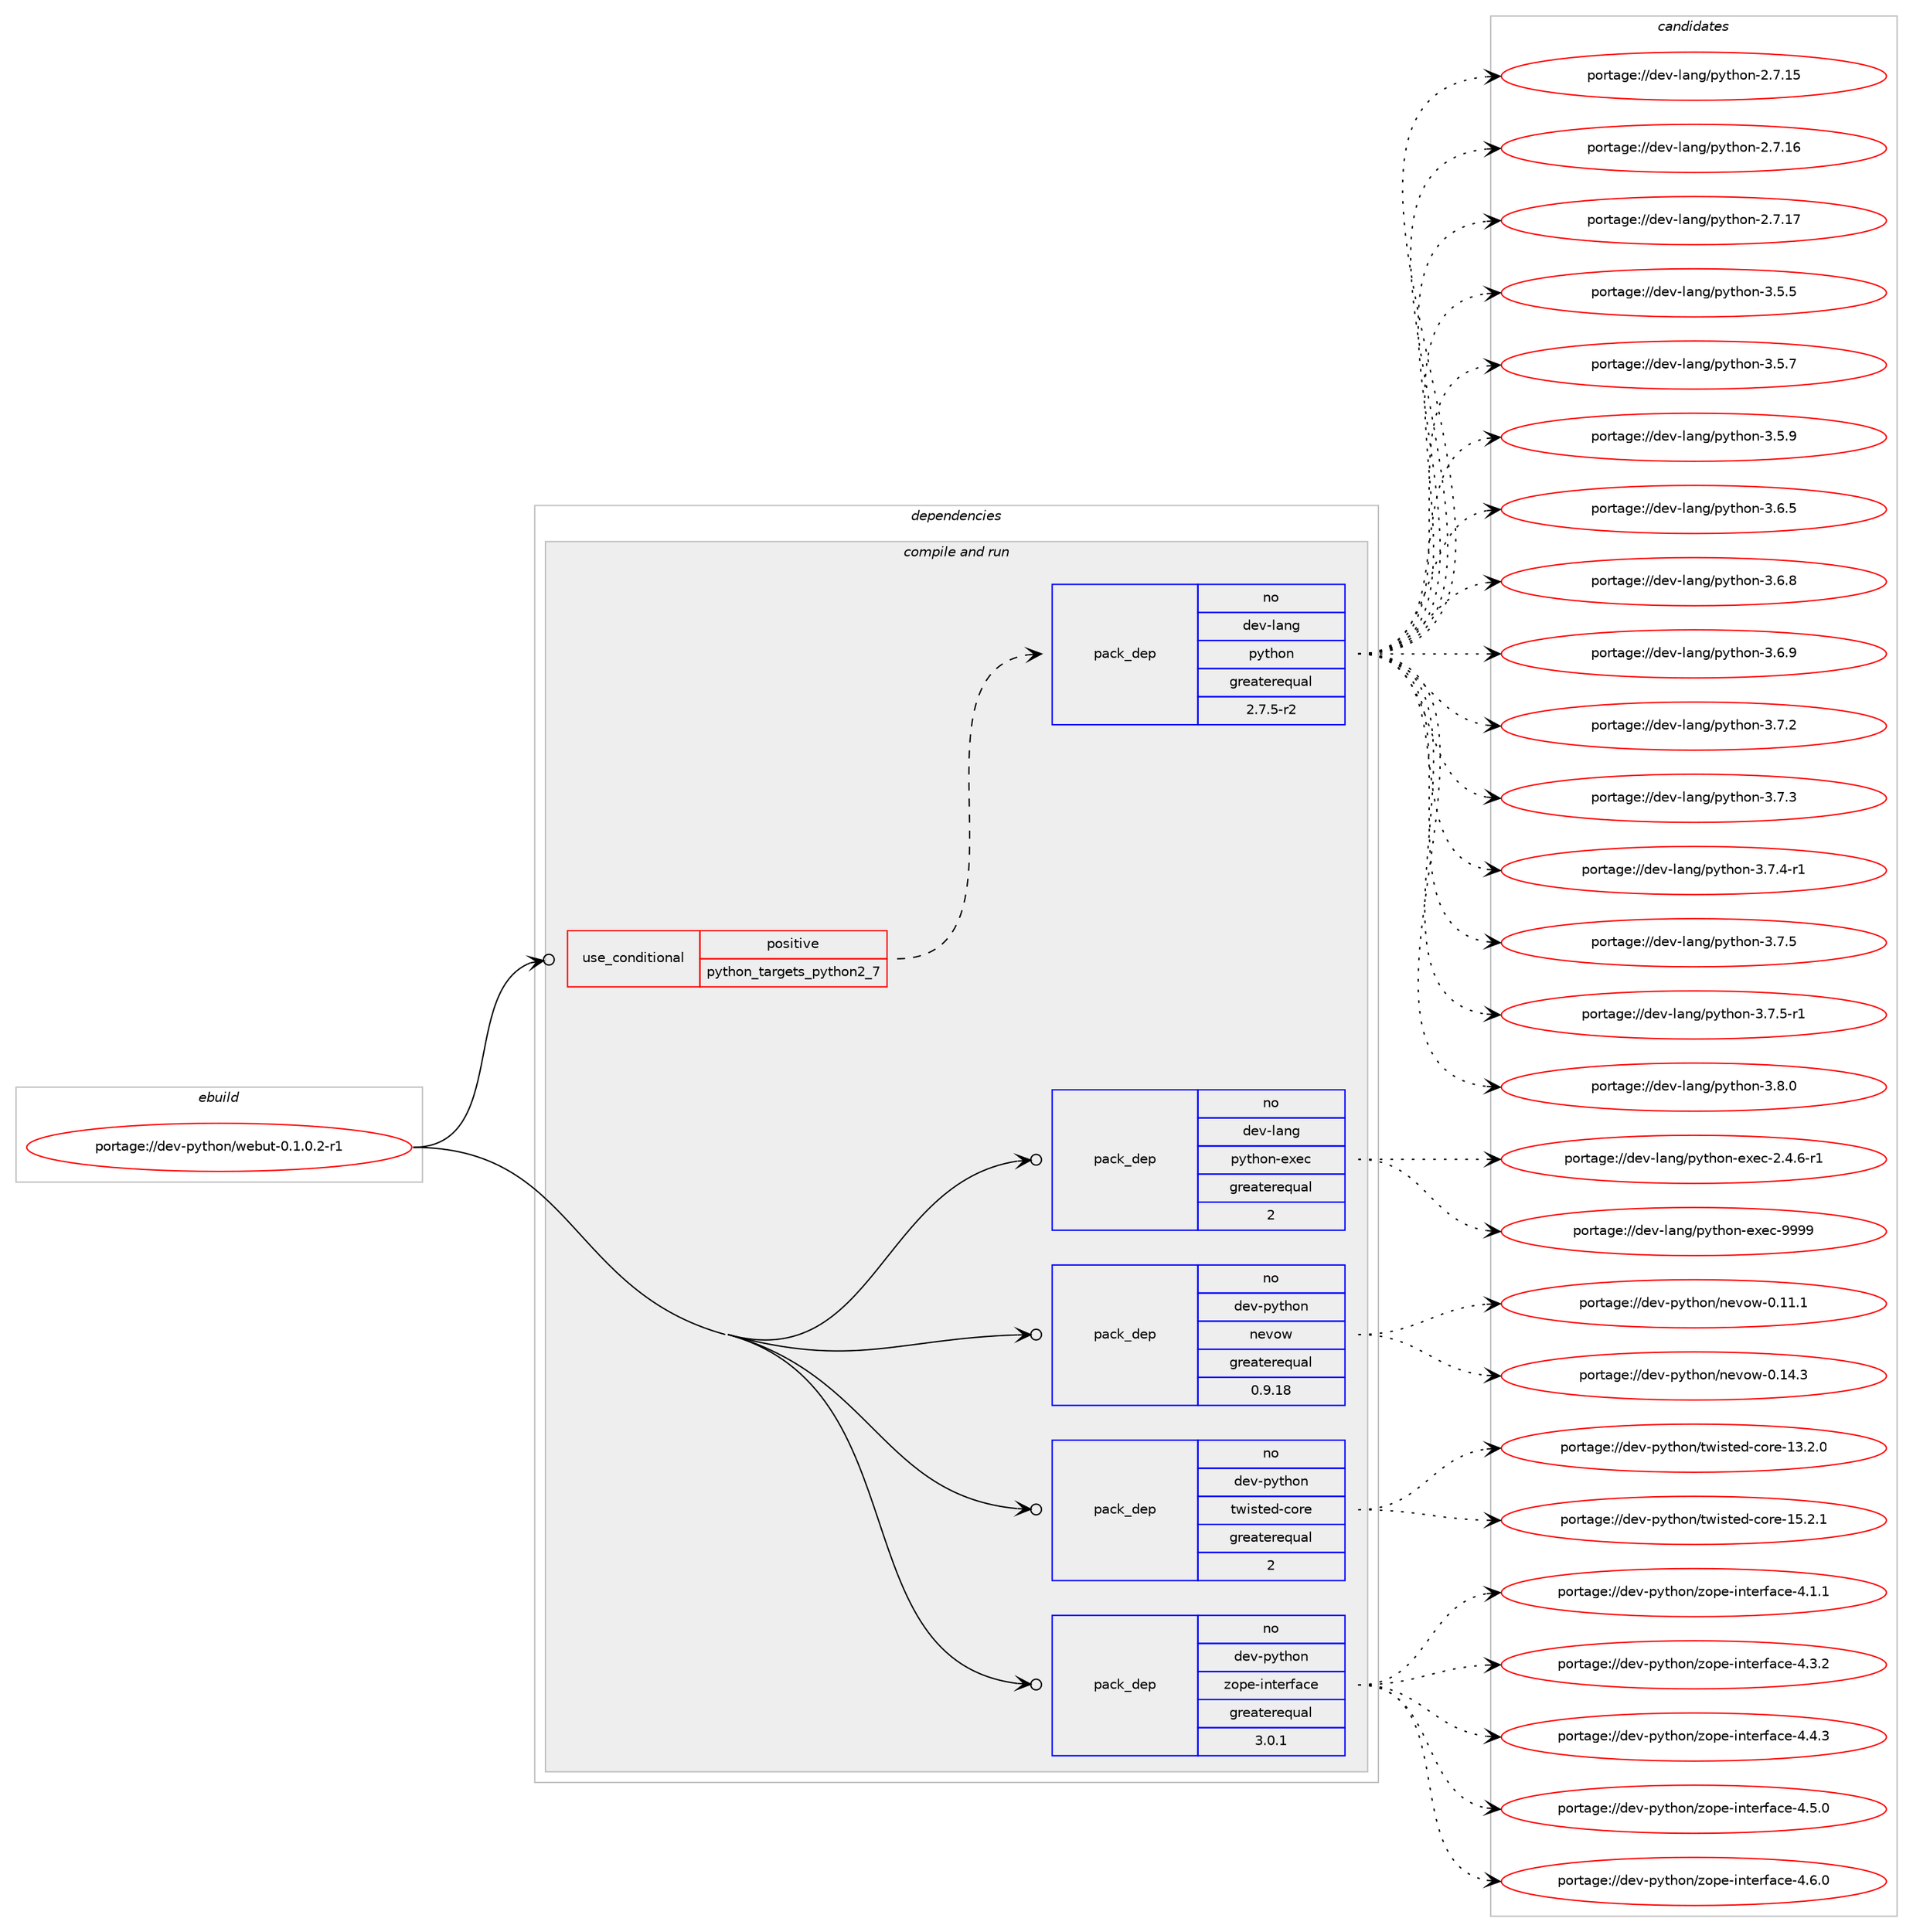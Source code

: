 digraph prolog {

# *************
# Graph options
# *************

newrank=true;
concentrate=true;
compound=true;
graph [rankdir=LR,fontname=Helvetica,fontsize=10,ranksep=1.5];#, ranksep=2.5, nodesep=0.2];
edge  [arrowhead=vee];
node  [fontname=Helvetica,fontsize=10];

# **********
# The ebuild
# **********

subgraph cluster_leftcol {
color=gray;
rank=same;
label=<<i>ebuild</i>>;
id [label="portage://dev-python/webut-0.1.0.2-r1", color=red, width=4, href="../dev-python/webut-0.1.0.2-r1.svg"];
}

# ****************
# The dependencies
# ****************

subgraph cluster_midcol {
color=gray;
label=<<i>dependencies</i>>;
subgraph cluster_compile {
fillcolor="#eeeeee";
style=filled;
label=<<i>compile</i>>;
}
subgraph cluster_compileandrun {
fillcolor="#eeeeee";
style=filled;
label=<<i>compile and run</i>>;
subgraph cond40709 {
dependency178805 [label=<<TABLE BORDER="0" CELLBORDER="1" CELLSPACING="0" CELLPADDING="4"><TR><TD ROWSPAN="3" CELLPADDING="10">use_conditional</TD></TR><TR><TD>positive</TD></TR><TR><TD>python_targets_python2_7</TD></TR></TABLE>>, shape=none, color=red];
subgraph pack134683 {
dependency178806 [label=<<TABLE BORDER="0" CELLBORDER="1" CELLSPACING="0" CELLPADDING="4" WIDTH="220"><TR><TD ROWSPAN="6" CELLPADDING="30">pack_dep</TD></TR><TR><TD WIDTH="110">no</TD></TR><TR><TD>dev-lang</TD></TR><TR><TD>python</TD></TR><TR><TD>greaterequal</TD></TR><TR><TD>2.7.5-r2</TD></TR></TABLE>>, shape=none, color=blue];
}
dependency178805:e -> dependency178806:w [weight=20,style="dashed",arrowhead="vee"];
}
id:e -> dependency178805:w [weight=20,style="solid",arrowhead="odotvee"];
subgraph pack134684 {
dependency178807 [label=<<TABLE BORDER="0" CELLBORDER="1" CELLSPACING="0" CELLPADDING="4" WIDTH="220"><TR><TD ROWSPAN="6" CELLPADDING="30">pack_dep</TD></TR><TR><TD WIDTH="110">no</TD></TR><TR><TD>dev-lang</TD></TR><TR><TD>python-exec</TD></TR><TR><TD>greaterequal</TD></TR><TR><TD>2</TD></TR></TABLE>>, shape=none, color=blue];
}
id:e -> dependency178807:w [weight=20,style="solid",arrowhead="odotvee"];
subgraph pack134685 {
dependency178808 [label=<<TABLE BORDER="0" CELLBORDER="1" CELLSPACING="0" CELLPADDING="4" WIDTH="220"><TR><TD ROWSPAN="6" CELLPADDING="30">pack_dep</TD></TR><TR><TD WIDTH="110">no</TD></TR><TR><TD>dev-python</TD></TR><TR><TD>nevow</TD></TR><TR><TD>greaterequal</TD></TR><TR><TD>0.9.18</TD></TR></TABLE>>, shape=none, color=blue];
}
id:e -> dependency178808:w [weight=20,style="solid",arrowhead="odotvee"];
subgraph pack134686 {
dependency178809 [label=<<TABLE BORDER="0" CELLBORDER="1" CELLSPACING="0" CELLPADDING="4" WIDTH="220"><TR><TD ROWSPAN="6" CELLPADDING="30">pack_dep</TD></TR><TR><TD WIDTH="110">no</TD></TR><TR><TD>dev-python</TD></TR><TR><TD>twisted-core</TD></TR><TR><TD>greaterequal</TD></TR><TR><TD>2</TD></TR></TABLE>>, shape=none, color=blue];
}
id:e -> dependency178809:w [weight=20,style="solid",arrowhead="odotvee"];
subgraph pack134687 {
dependency178810 [label=<<TABLE BORDER="0" CELLBORDER="1" CELLSPACING="0" CELLPADDING="4" WIDTH="220"><TR><TD ROWSPAN="6" CELLPADDING="30">pack_dep</TD></TR><TR><TD WIDTH="110">no</TD></TR><TR><TD>dev-python</TD></TR><TR><TD>zope-interface</TD></TR><TR><TD>greaterequal</TD></TR><TR><TD>3.0.1</TD></TR></TABLE>>, shape=none, color=blue];
}
id:e -> dependency178810:w [weight=20,style="solid",arrowhead="odotvee"];
}
subgraph cluster_run {
fillcolor="#eeeeee";
style=filled;
label=<<i>run</i>>;
}
}

# **************
# The candidates
# **************

subgraph cluster_choices {
rank=same;
color=gray;
label=<<i>candidates</i>>;

subgraph choice134683 {
color=black;
nodesep=1;
choiceportage10010111845108971101034711212111610411111045504655464953 [label="portage://dev-lang/python-2.7.15", color=red, width=4,href="../dev-lang/python-2.7.15.svg"];
choiceportage10010111845108971101034711212111610411111045504655464954 [label="portage://dev-lang/python-2.7.16", color=red, width=4,href="../dev-lang/python-2.7.16.svg"];
choiceportage10010111845108971101034711212111610411111045504655464955 [label="portage://dev-lang/python-2.7.17", color=red, width=4,href="../dev-lang/python-2.7.17.svg"];
choiceportage100101118451089711010347112121116104111110455146534653 [label="portage://dev-lang/python-3.5.5", color=red, width=4,href="../dev-lang/python-3.5.5.svg"];
choiceportage100101118451089711010347112121116104111110455146534655 [label="portage://dev-lang/python-3.5.7", color=red, width=4,href="../dev-lang/python-3.5.7.svg"];
choiceportage100101118451089711010347112121116104111110455146534657 [label="portage://dev-lang/python-3.5.9", color=red, width=4,href="../dev-lang/python-3.5.9.svg"];
choiceportage100101118451089711010347112121116104111110455146544653 [label="portage://dev-lang/python-3.6.5", color=red, width=4,href="../dev-lang/python-3.6.5.svg"];
choiceportage100101118451089711010347112121116104111110455146544656 [label="portage://dev-lang/python-3.6.8", color=red, width=4,href="../dev-lang/python-3.6.8.svg"];
choiceportage100101118451089711010347112121116104111110455146544657 [label="portage://dev-lang/python-3.6.9", color=red, width=4,href="../dev-lang/python-3.6.9.svg"];
choiceportage100101118451089711010347112121116104111110455146554650 [label="portage://dev-lang/python-3.7.2", color=red, width=4,href="../dev-lang/python-3.7.2.svg"];
choiceportage100101118451089711010347112121116104111110455146554651 [label="portage://dev-lang/python-3.7.3", color=red, width=4,href="../dev-lang/python-3.7.3.svg"];
choiceportage1001011184510897110103471121211161041111104551465546524511449 [label="portage://dev-lang/python-3.7.4-r1", color=red, width=4,href="../dev-lang/python-3.7.4-r1.svg"];
choiceportage100101118451089711010347112121116104111110455146554653 [label="portage://dev-lang/python-3.7.5", color=red, width=4,href="../dev-lang/python-3.7.5.svg"];
choiceportage1001011184510897110103471121211161041111104551465546534511449 [label="portage://dev-lang/python-3.7.5-r1", color=red, width=4,href="../dev-lang/python-3.7.5-r1.svg"];
choiceportage100101118451089711010347112121116104111110455146564648 [label="portage://dev-lang/python-3.8.0", color=red, width=4,href="../dev-lang/python-3.8.0.svg"];
dependency178806:e -> choiceportage10010111845108971101034711212111610411111045504655464953:w [style=dotted,weight="100"];
dependency178806:e -> choiceportage10010111845108971101034711212111610411111045504655464954:w [style=dotted,weight="100"];
dependency178806:e -> choiceportage10010111845108971101034711212111610411111045504655464955:w [style=dotted,weight="100"];
dependency178806:e -> choiceportage100101118451089711010347112121116104111110455146534653:w [style=dotted,weight="100"];
dependency178806:e -> choiceportage100101118451089711010347112121116104111110455146534655:w [style=dotted,weight="100"];
dependency178806:e -> choiceportage100101118451089711010347112121116104111110455146534657:w [style=dotted,weight="100"];
dependency178806:e -> choiceportage100101118451089711010347112121116104111110455146544653:w [style=dotted,weight="100"];
dependency178806:e -> choiceportage100101118451089711010347112121116104111110455146544656:w [style=dotted,weight="100"];
dependency178806:e -> choiceportage100101118451089711010347112121116104111110455146544657:w [style=dotted,weight="100"];
dependency178806:e -> choiceportage100101118451089711010347112121116104111110455146554650:w [style=dotted,weight="100"];
dependency178806:e -> choiceportage100101118451089711010347112121116104111110455146554651:w [style=dotted,weight="100"];
dependency178806:e -> choiceportage1001011184510897110103471121211161041111104551465546524511449:w [style=dotted,weight="100"];
dependency178806:e -> choiceportage100101118451089711010347112121116104111110455146554653:w [style=dotted,weight="100"];
dependency178806:e -> choiceportage1001011184510897110103471121211161041111104551465546534511449:w [style=dotted,weight="100"];
dependency178806:e -> choiceportage100101118451089711010347112121116104111110455146564648:w [style=dotted,weight="100"];
}
subgraph choice134684 {
color=black;
nodesep=1;
choiceportage10010111845108971101034711212111610411111045101120101994550465246544511449 [label="portage://dev-lang/python-exec-2.4.6-r1", color=red, width=4,href="../dev-lang/python-exec-2.4.6-r1.svg"];
choiceportage10010111845108971101034711212111610411111045101120101994557575757 [label="portage://dev-lang/python-exec-9999", color=red, width=4,href="../dev-lang/python-exec-9999.svg"];
dependency178807:e -> choiceportage10010111845108971101034711212111610411111045101120101994550465246544511449:w [style=dotted,weight="100"];
dependency178807:e -> choiceportage10010111845108971101034711212111610411111045101120101994557575757:w [style=dotted,weight="100"];
}
subgraph choice134685 {
color=black;
nodesep=1;
choiceportage100101118451121211161041111104711010111811111945484649494649 [label="portage://dev-python/nevow-0.11.1", color=red, width=4,href="../dev-python/nevow-0.11.1.svg"];
choiceportage100101118451121211161041111104711010111811111945484649524651 [label="portage://dev-python/nevow-0.14.3", color=red, width=4,href="../dev-python/nevow-0.14.3.svg"];
dependency178808:e -> choiceportage100101118451121211161041111104711010111811111945484649494649:w [style=dotted,weight="100"];
dependency178808:e -> choiceportage100101118451121211161041111104711010111811111945484649524651:w [style=dotted,weight="100"];
}
subgraph choice134686 {
color=black;
nodesep=1;
choiceportage1001011184511212111610411111047116119105115116101100459911111410145495146504648 [label="portage://dev-python/twisted-core-13.2.0", color=red, width=4,href="../dev-python/twisted-core-13.2.0.svg"];
choiceportage1001011184511212111610411111047116119105115116101100459911111410145495346504649 [label="portage://dev-python/twisted-core-15.2.1", color=red, width=4,href="../dev-python/twisted-core-15.2.1.svg"];
dependency178809:e -> choiceportage1001011184511212111610411111047116119105115116101100459911111410145495146504648:w [style=dotted,weight="100"];
dependency178809:e -> choiceportage1001011184511212111610411111047116119105115116101100459911111410145495346504649:w [style=dotted,weight="100"];
}
subgraph choice134687 {
color=black;
nodesep=1;
choiceportage1001011184511212111610411111047122111112101451051101161011141029799101455246494649 [label="portage://dev-python/zope-interface-4.1.1", color=red, width=4,href="../dev-python/zope-interface-4.1.1.svg"];
choiceportage1001011184511212111610411111047122111112101451051101161011141029799101455246514650 [label="portage://dev-python/zope-interface-4.3.2", color=red, width=4,href="../dev-python/zope-interface-4.3.2.svg"];
choiceportage1001011184511212111610411111047122111112101451051101161011141029799101455246524651 [label="portage://dev-python/zope-interface-4.4.3", color=red, width=4,href="../dev-python/zope-interface-4.4.3.svg"];
choiceportage1001011184511212111610411111047122111112101451051101161011141029799101455246534648 [label="portage://dev-python/zope-interface-4.5.0", color=red, width=4,href="../dev-python/zope-interface-4.5.0.svg"];
choiceportage1001011184511212111610411111047122111112101451051101161011141029799101455246544648 [label="portage://dev-python/zope-interface-4.6.0", color=red, width=4,href="../dev-python/zope-interface-4.6.0.svg"];
dependency178810:e -> choiceportage1001011184511212111610411111047122111112101451051101161011141029799101455246494649:w [style=dotted,weight="100"];
dependency178810:e -> choiceportage1001011184511212111610411111047122111112101451051101161011141029799101455246514650:w [style=dotted,weight="100"];
dependency178810:e -> choiceportage1001011184511212111610411111047122111112101451051101161011141029799101455246524651:w [style=dotted,weight="100"];
dependency178810:e -> choiceportage1001011184511212111610411111047122111112101451051101161011141029799101455246534648:w [style=dotted,weight="100"];
dependency178810:e -> choiceportage1001011184511212111610411111047122111112101451051101161011141029799101455246544648:w [style=dotted,weight="100"];
}
}

}
